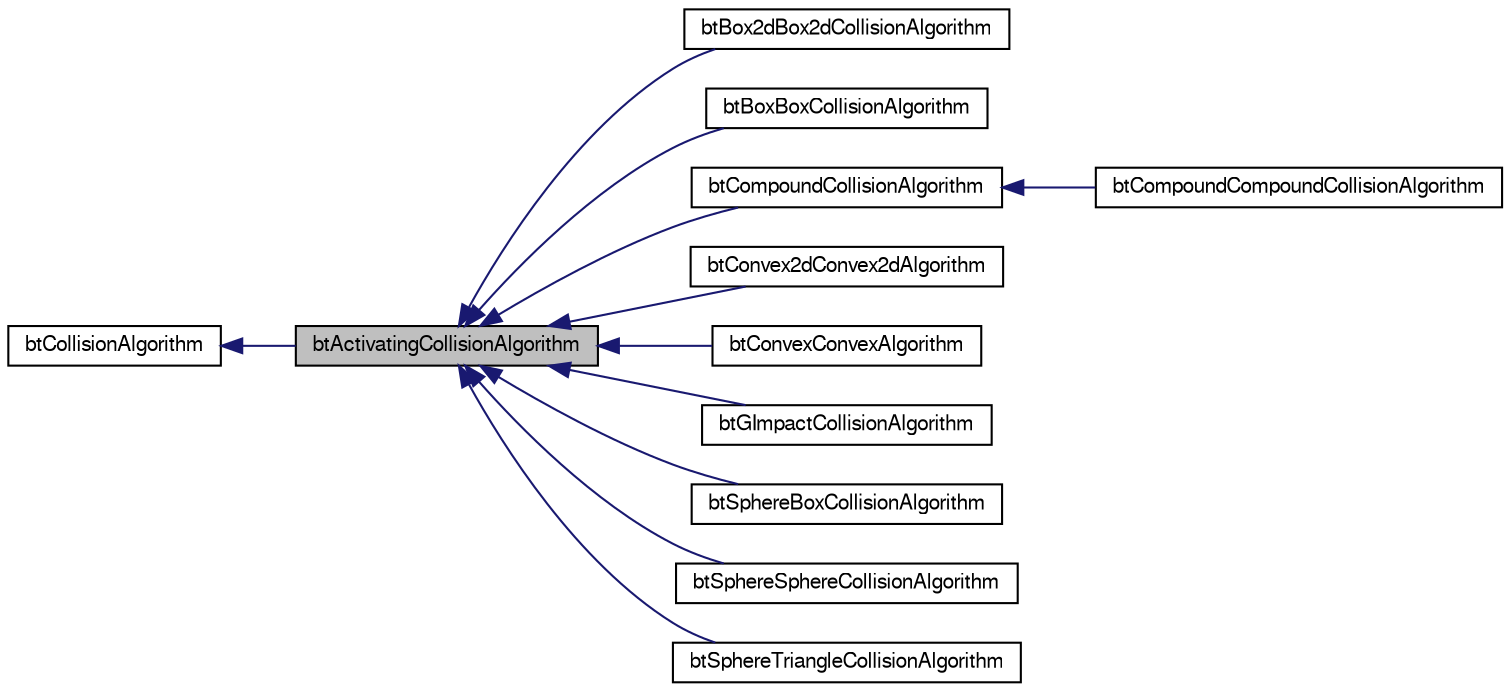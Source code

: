digraph G
{
  bgcolor="transparent";
  edge [fontname="FreeSans",fontsize=10,labelfontname="FreeSans",labelfontsize=10];
  node [fontname="FreeSans",fontsize=10,shape=record];
  rankdir=LR;
  Node1 [label="btActivatingCollisionAlgorithm",height=0.2,width=0.4,color="black", fillcolor="grey75", style="filled" fontcolor="black"];
  Node2 -> Node1 [dir=back,color="midnightblue",fontsize=10,style="solid"];
  Node2 [label="btCollisionAlgorithm",height=0.2,width=0.4,color="black",URL="$classbt_collision_algorithm.html"];
  Node1 -> Node3 [dir=back,color="midnightblue",fontsize=10,style="solid"];
  Node3 [label="btBox2dBox2dCollisionAlgorithm",height=0.2,width=0.4,color="black",URL="$classbt_box2d_box2d_collision_algorithm.html",tooltip="box-box collision detection"];
  Node1 -> Node4 [dir=back,color="midnightblue",fontsize=10,style="solid"];
  Node4 [label="btBoxBoxCollisionAlgorithm",height=0.2,width=0.4,color="black",URL="$classbt_box_box_collision_algorithm.html",tooltip="box-box collision detection"];
  Node1 -> Node5 [dir=back,color="midnightblue",fontsize=10,style="solid"];
  Node5 [label="btCompoundCollisionAlgorithm",height=0.2,width=0.4,color="black",URL="$classbt_compound_collision_algorithm.html",tooltip="btCompoundCollisionAlgorithm supports collision between CompoundCollisionShapes and..."];
  Node5 -> Node6 [dir=back,color="midnightblue",fontsize=10,style="solid"];
  Node6 [label="btCompoundCompoundCollisionAlgorithm",height=0.2,width=0.4,color="black",URL="$classbt_compound_compound_collision_algorithm.html",tooltip="btCompoundCompoundCollisionAlgorithm supports collision between two btCompoundCollisionShape..."];
  Node1 -> Node7 [dir=back,color="midnightblue",fontsize=10,style="solid"];
  Node7 [label="btConvex2dConvex2dAlgorithm",height=0.2,width=0.4,color="black",URL="$classbt_convex2d_convex2d_algorithm.html"];
  Node1 -> Node8 [dir=back,color="midnightblue",fontsize=10,style="solid"];
  Node8 [label="btConvexConvexAlgorithm",height=0.2,width=0.4,color="black",URL="$classbt_convex_convex_algorithm.html"];
  Node1 -> Node9 [dir=back,color="midnightblue",fontsize=10,style="solid"];
  Node9 [label="btGImpactCollisionAlgorithm",height=0.2,width=0.4,color="black",URL="$classbt_g_impact_collision_algorithm.html",tooltip="Collision Algorithm for GImpact Shapes."];
  Node1 -> Node10 [dir=back,color="midnightblue",fontsize=10,style="solid"];
  Node10 [label="btSphereBoxCollisionAlgorithm",height=0.2,width=0.4,color="black",URL="$classbt_sphere_box_collision_algorithm.html"];
  Node1 -> Node11 [dir=back,color="midnightblue",fontsize=10,style="solid"];
  Node11 [label="btSphereSphereCollisionAlgorithm",height=0.2,width=0.4,color="black",URL="$classbt_sphere_sphere_collision_algorithm.html"];
  Node1 -> Node12 [dir=back,color="midnightblue",fontsize=10,style="solid"];
  Node12 [label="btSphereTriangleCollisionAlgorithm",height=0.2,width=0.4,color="black",URL="$classbt_sphere_triangle_collision_algorithm.html"];
}
